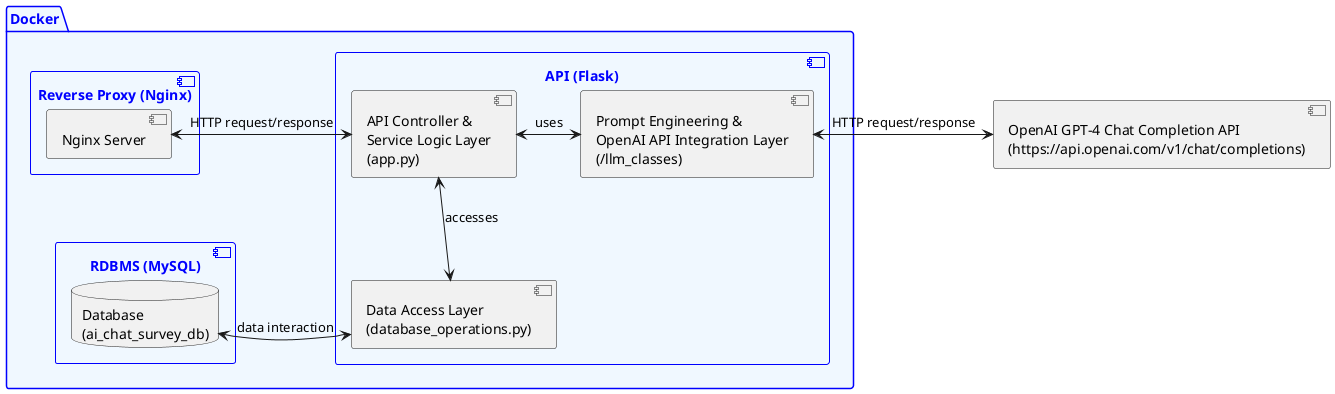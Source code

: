 @startuml backend-architecture

package "Docker" #aliceblue;line:blue;text:blue {
    component "API (Flask)" as backend #aliceblue;line:blue;text:blue {
        [Prompt Engineering &\nOpenAI API Integration Layer\n(/llm_classes)] as OA
        [API Controller &\nService Logic Layer\n(app.py)] as API
        [Data Access Layer\n(database_operations.py)] as DAL
    }

    component "Reverse Proxy (Nginx)" as reverse_proxy #aliceblue;line:blue;text:blue {
        [Nginx Server] as nginx
    }

    component "RDBMS (MySQL)" as database #aliceblue;line:blue;text:blue {
        database "Database\n(ai_chat_survey_db)" as DB
    }

    nginx <-right-> API : HTTP request/response
    API <-down-> DAL : accesses
    DAL <-right-> DB : data interaction
    OA <-left-> API : uses
}

[OpenAI GPT-4 Chat Completion API\n(https://api.openai.com/v1/chat/completions)] <-left-> OA: HTTP request/response

@enduml
